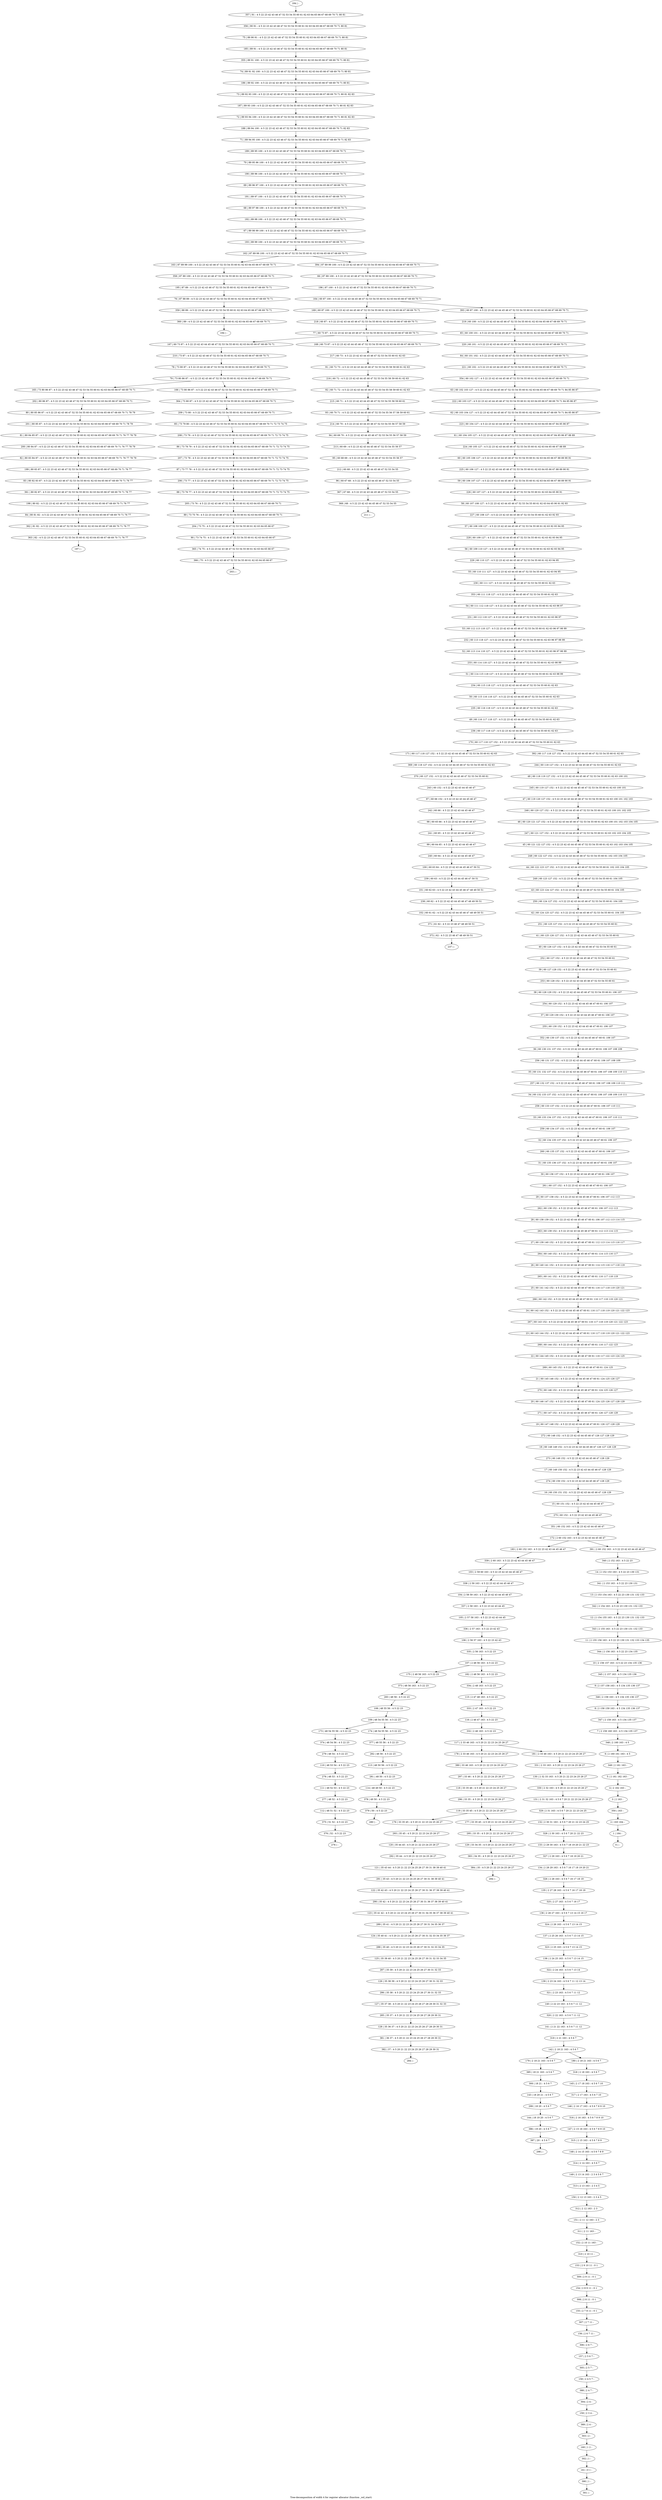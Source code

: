 digraph G {
graph [label="Tree-decomposition of width 4 for register allocator (function _wd_start)"]
0[label="0 | : "];
1[label="1 | 164 : "];
2[label="2 | 163 164 : "];
3[label="3 | 2 163 : "];
4[label="4 | 2 162 163 : "];
5[label="5 | 2 161 162 163 : "];
6[label="6 | 2 160 161 163 : 4 5 "];
7[label="7 | 2 159 160 163 : 4 5 134 135 137 "];
8[label="8 | 2 158 159 163 : 4 5 134 135 136 137 "];
9[label="9 | 2 157 158 163 : 4 5 134 135 136 137 "];
10[label="10 | 2 156 157 163 : 4 5 22 23 134 135 136 "];
11[label="11 | 2 155 156 163 : 4 5 22 23 130 131 132 133 134 135 "];
12[label="12 | 2 154 155 163 : 4 5 22 23 130 131 132 133 "];
13[label="13 | 2 153 154 163 : 4 5 22 23 130 131 132 133 "];
14[label="14 | 2 152 153 163 : 4 5 22 23 130 131 "];
15[label="15 | 60 151 152 : 4 5 22 23 42 43 44 45 46 47 "];
16[label="16 | 60 150 151 152 : 4 5 22 23 42 43 44 45 46 47 128 129 "];
17[label="17 | 60 149 150 152 : 4 5 22 23 42 43 44 45 46 47 128 129 "];
18[label="18 | 60 148 149 152 : 4 5 22 23 42 43 44 45 46 47 126 127 128 129 "];
19[label="19 | 60 147 148 152 : 4 5 22 23 42 43 44 45 46 47 60 61 126 127 128 129 "];
20[label="20 | 60 146 147 152 : 4 5 22 23 42 43 44 45 46 47 60 61 124 125 126 127 128 129 "];
21[label="21 | 60 145 146 152 : 4 5 22 23 42 43 44 45 46 47 60 61 124 125 126 127 "];
22[label="22 | 60 144 145 152 : 4 5 22 23 42 43 44 45 46 47 60 61 116 117 122 123 124 125 "];
23[label="23 | 60 143 144 152 : 4 5 22 23 42 43 44 45 46 47 60 61 116 117 118 119 120 121 122 123 "];
24[label="24 | 60 142 143 152 : 4 5 22 23 42 43 44 45 46 47 60 61 116 117 118 119 120 121 122 123 "];
25[label="25 | 60 141 142 152 : 4 5 22 23 42 43 44 45 46 47 60 61 116 117 118 119 120 121 "];
26[label="26 | 60 140 141 152 : 4 5 22 23 42 43 44 45 46 47 60 61 114 115 116 117 118 119 "];
27[label="27 | 60 139 140 152 : 4 5 22 23 42 43 44 45 46 47 60 61 112 113 114 115 116 117 "];
28[label="28 | 60 138 139 152 : 4 5 22 23 42 43 44 45 46 47 60 61 106 107 112 113 114 115 "];
29[label="29 | 60 137 138 152 : 4 5 22 23 42 43 44 45 46 47 60 61 106 107 112 113 "];
30[label="30 | 60 136 137 152 : 4 5 22 23 42 43 44 45 46 47 60 61 106 107 "];
31[label="31 | 60 135 136 137 152 : 4 5 22 23 42 43 44 45 46 47 60 61 106 107 "];
32[label="32 | 60 134 135 137 152 : 4 5 22 23 42 43 44 45 46 47 60 61 106 107 "];
33[label="33 | 60 133 134 137 152 : 4 5 22 23 42 43 44 45 46 47 60 61 106 107 110 111 "];
34[label="34 | 60 132 133 137 152 : 4 5 22 23 42 43 44 45 46 47 60 61 106 107 108 109 110 111 "];
35[label="35 | 60 131 132 137 152 : 4 5 22 23 42 43 44 45 46 47 60 61 106 107 108 109 110 111 "];
36[label="36 | 60 130 131 137 152 : 4 5 22 23 42 43 44 45 46 47 60 61 106 107 108 109 "];
37[label="37 | 60 129 130 152 : 4 5 22 23 42 43 44 45 46 47 60 61 106 107 "];
38[label="38 | 60 128 129 152 : 4 5 22 23 42 43 44 45 46 47 52 53 54 55 60 61 106 107 "];
39[label="39 | 60 127 128 152 : 4 5 22 23 42 43 44 45 46 47 52 53 54 55 60 61 "];
40[label="40 | 60 126 127 152 : 4 5 22 23 42 43 44 45 46 47 52 53 54 55 60 61 "];
41[label="41 | 60 125 126 127 152 : 4 5 22 23 42 43 44 45 46 47 52 53 54 55 60 61 "];
42[label="42 | 60 124 125 127 152 : 4 5 22 23 42 43 44 45 46 47 52 53 54 55 60 61 104 105 "];
43[label="43 | 60 123 124 127 152 : 4 5 22 23 42 43 44 45 46 47 52 53 54 55 60 61 104 105 "];
44[label="44 | 60 122 123 127 152 : 4 5 22 23 42 43 44 45 46 47 52 53 54 55 60 61 102 103 104 105 "];
45[label="45 | 60 121 122 127 152 : 4 5 22 23 42 43 44 45 46 47 52 53 54 55 60 61 62 63 102 103 104 105 "];
46[label="46 | 60 120 121 127 152 : 4 5 22 23 42 43 44 45 46 47 52 53 54 55 60 61 62 63 100 101 102 103 104 105 "];
47[label="47 | 60 119 120 127 152 : 4 5 22 23 42 43 44 45 46 47 52 53 54 55 60 61 62 63 100 101 102 103 "];
48[label="48 | 60 118 119 127 152 : 4 5 22 23 42 43 44 45 46 47 52 53 54 55 60 61 62 63 100 101 "];
49[label="49 | 60 116 117 118 127 : 4 5 22 23 42 43 44 45 46 47 52 53 54 55 60 61 62 63 "];
50[label="50 | 60 115 116 118 127 : 4 5 22 23 42 43 44 45 46 47 52 53 54 55 60 61 62 63 "];
51[label="51 | 60 114 115 118 127 : 4 5 22 23 42 43 44 45 46 47 52 53 54 55 60 61 62 63 98 99 "];
52[label="52 | 60 113 114 118 127 : 4 5 22 23 42 43 44 45 46 47 52 53 54 55 60 61 62 63 96 97 98 99 "];
53[label="53 | 60 112 113 118 127 : 4 5 22 23 42 43 44 45 46 47 52 53 54 55 60 61 62 63 96 97 98 99 "];
54[label="54 | 60 111 112 118 127 : 4 5 22 23 42 43 44 45 46 47 52 53 54 55 60 61 62 63 96 97 "];
55[label="55 | 60 110 111 127 : 4 5 22 23 42 43 44 45 46 47 52 53 54 55 60 61 62 63 94 95 "];
56[label="56 | 60 109 110 127 : 4 5 22 23 42 43 44 45 46 47 52 53 54 55 60 61 62 63 92 93 94 95 "];
57[label="57 | 60 108 109 127 : 4 5 22 23 42 43 44 45 46 47 52 53 54 55 60 61 62 63 92 93 94 95 "];
58[label="58 | 60 107 108 127 : 4 5 22 23 42 43 44 45 46 47 52 53 54 55 60 61 62 63 64 65 90 91 92 93 "];
59[label="59 | 60 106 107 127 : 4 5 22 23 42 43 44 45 46 47 52 53 54 55 60 61 62 63 64 65 66 67 88 89 90 91 "];
60[label="60 | 60 105 106 127 : 4 5 22 23 42 43 44 45 46 47 52 53 54 55 60 61 62 63 64 65 66 67 88 89 90 91 "];
61[label="61 | 60 104 105 127 : 4 5 22 23 42 43 44 45 46 47 52 53 54 55 60 61 62 63 64 65 66 67 84 85 86 87 88 89 "];
62[label="62 | 60 103 104 127 : 4 5 22 23 42 43 44 45 46 47 52 53 54 55 60 61 62 63 64 65 66 67 68 69 70 71 84 85 86 87 "];
63[label="63 | 60 102 103 127 : 4 5 22 23 42 43 44 45 46 47 52 53 54 55 60 61 62 63 64 65 66 67 68 69 70 71 84 85 86 87 "];
64[label="64 | 60 101 102 : 4 5 22 23 42 43 44 45 46 47 52 53 54 55 60 61 62 63 64 65 66 67 68 69 70 71 "];
65[label="65 | 60 100 101 : 4 5 22 23 42 43 44 45 46 47 52 53 54 55 60 61 62 63 64 65 66 67 68 69 70 71 "];
66[label="66 | 87 89 100 : 4 5 22 23 42 43 46 47 52 53 54 55 60 61 62 63 64 65 66 67 68 69 70 71 "];
67[label="67 | 89 98 99 100 : 4 5 22 23 42 43 46 47 52 53 54 55 60 61 62 63 64 65 66 67 68 69 70 71 "];
68[label="68 | 89 97 98 100 : 4 5 22 23 42 43 46 47 52 53 54 55 60 61 62 63 64 65 66 67 68 69 70 71 "];
69[label="69 | 89 96 97 100 : 4 5 22 23 42 43 46 47 52 53 54 55 60 61 62 63 64 65 66 67 68 69 70 71 "];
70[label="70 | 89 95 96 100 : 4 5 22 23 42 43 46 47 52 53 54 55 60 61 62 63 64 65 66 67 68 69 70 71 "];
71[label="71 | 89 94 95 100 : 4 5 22 23 42 43 46 47 52 53 54 55 60 61 62 63 64 65 66 67 68 69 70 71 82 83 "];
72[label="72 | 89 93 94 100 : 4 5 22 23 42 43 46 47 52 53 54 55 60 61 62 63 64 65 66 67 68 69 70 71 80 81 82 83 "];
73[label="73 | 89 92 93 100 : 4 5 22 23 42 43 46 47 52 53 54 55 60 61 62 63 64 65 66 67 68 69 70 71 80 81 82 83 "];
74[label="74 | 89 91 92 100 : 4 5 22 23 42 43 46 47 52 53 54 55 60 61 62 63 64 65 66 67 68 69 70 71 80 81 "];
75[label="75 | 89 90 91 : 4 5 22 23 42 43 46 47 52 53 54 55 60 61 62 63 64 65 66 67 68 69 70 71 80 81 "];
76[label="76 | 87 88 89 : 4 5 22 23 42 43 46 47 52 53 54 55 60 61 62 63 64 65 66 67 68 69 70 71 "];
77[label="77 | 60 73 87 : 4 5 22 23 42 43 44 45 46 47 52 53 54 55 60 61 62 63 64 65 66 67 68 69 70 71 "];
78[label="78 | 73 80 87 : 4 5 22 23 42 43 46 47 52 53 54 55 60 61 62 63 64 65 66 67 68 69 70 71 "];
79[label="79 | 73 80 86 87 : 4 5 22 23 42 43 46 47 52 53 54 55 60 61 62 63 64 65 66 67 68 69 70 71 "];
80[label="80 | 80 85 86 87 : 4 5 22 23 42 43 46 47 52 53 54 55 60 61 62 63 64 65 66 67 68 69 70 71 78 79 "];
81[label="81 | 80 84 85 87 : 4 5 22 23 42 43 46 47 52 53 54 55 60 61 62 63 64 65 66 67 68 69 70 71 76 77 78 79 "];
82[label="82 | 80 83 84 87 : 4 5 22 23 42 43 46 47 52 53 54 55 60 61 62 63 64 65 66 67 68 69 70 71 76 77 78 79 "];
83[label="83 | 80 82 83 87 : 4 5 22 23 42 43 46 47 52 53 54 55 60 61 62 63 64 65 66 67 68 69 70 71 76 77 "];
84[label="84 | 80 81 82 : 4 5 22 23 42 43 46 47 52 53 54 55 60 61 62 63 64 65 66 67 68 69 70 71 76 77 "];
85[label="85 | 73 79 80 : 4 5 22 23 42 43 46 47 52 53 54 55 60 61 62 63 64 65 66 67 68 69 70 71 72 73 74 75 "];
86[label="86 | 73 78 79 : 4 5 22 23 42 43 46 47 52 53 54 55 60 61 62 63 64 65 66 67 68 69 70 71 72 73 74 75 "];
87[label="87 | 73 77 78 : 4 5 22 23 42 43 46 47 52 53 54 55 60 61 62 63 64 65 66 67 68 69 70 71 72 73 74 75 "];
88[label="88 | 73 76 77 : 4 5 22 23 42 43 46 47 52 53 54 55 60 61 62 63 64 65 66 67 68 69 70 71 72 73 74 75 "];
89[label="89 | 73 75 76 : 4 5 22 23 42 43 46 47 52 53 54 55 60 61 62 63 64 65 66 67 68 69 70 71 "];
90[label="90 | 73 74 75 : 4 5 22 23 42 43 46 47 52 53 54 55 60 61 62 63 64 65 66 67 "];
91[label="91 | 60 72 73 : 4 5 22 23 42 43 44 45 46 47 52 53 54 55 58 59 60 61 62 63 "];
92[label="92 | 60 71 72 : 4 5 22 23 42 43 44 45 46 47 52 53 54 55 58 59 60 61 62 63 "];
93[label="93 | 60 70 71 : 4 5 22 23 42 43 44 45 46 47 52 53 54 55 56 57 58 59 60 61 "];
94[label="94 | 60 69 70 : 4 5 22 23 42 43 44 45 46 47 52 53 54 55 56 57 58 59 "];
95[label="95 | 60 68 69 : 4 5 22 23 42 43 44 45 46 47 52 53 54 55 56 57 "];
96[label="96 | 60 67 68 : 4 5 22 23 42 43 44 45 46 47 52 53 54 55 "];
97[label="97 | 60 66 152 : 4 5 22 23 42 43 44 45 46 47 "];
98[label="98 | 60 65 66 : 4 5 22 23 42 43 44 45 46 47 "];
99[label="99 | 60 64 65 : 4 5 22 23 42 43 44 45 46 47 "];
100[label="100 | 60 63 64 : 4 5 22 23 42 43 44 45 46 47 50 51 "];
101[label="101 | 60 62 63 : 4 5 22 23 42 43 44 45 46 47 48 49 50 51 "];
102[label="102 | 60 61 62 : 4 5 22 23 42 43 44 45 46 47 48 49 50 51 "];
103[label="103 | 2 59 60 163 : 4 5 22 23 42 43 44 45 46 47 "];
104[label="104 | 2 58 59 163 : 4 5 22 23 42 43 44 45 46 47 "];
105[label="105 | 2 57 58 163 : 4 5 22 23 42 43 44 45 "];
106[label="106 | 2 56 57 163 : 4 5 22 23 42 43 "];
107[label="107 | 2 48 56 163 : 4 5 22 23 "];
108[label="108 | 48 55 56 : 4 5 22 23 "];
109[label="109 | 48 54 55 56 : 4 5 22 23 "];
110[label="110 | 48 53 54 : 4 5 22 23 "];
111[label="111 | 48 52 53 : 4 5 22 23 "];
112[label="112 | 48 51 52 : 4 5 22 23 "];
113[label="113 | 48 50 56 : 4 5 22 23 "];
114[label="114 | 48 49 50 : 4 5 22 23 "];
115[label="115 | 2 47 48 163 : 4 5 22 23 "];
116[label="116 | 2 46 47 163 : 4 5 22 23 "];
117[label="117 | 2 33 46 163 : 4 5 20 21 22 23 24 25 26 27 "];
118[label="118 | 33 35 46 : 4 5 20 21 22 23 24 25 26 27 "];
119[label="119 | 33 35 45 : 4 5 20 21 22 23 24 25 26 27 "];
120[label="120 | 35 44 45 : 4 5 20 21 22 23 24 25 26 27 "];
121[label="121 | 35 43 44 : 4 5 20 21 22 23 24 25 26 27 30 31 38 39 40 41 "];
122[label="122 | 35 42 43 : 4 5 20 21 22 23 24 25 26 27 30 31 36 37 38 39 40 41 "];
123[label="123 | 35 41 42 : 4 5 20 21 22 23 24 25 26 27 30 31 34 35 36 37 38 39 40 41 "];
124[label="124 | 35 40 41 : 4 5 20 21 22 23 24 25 26 27 30 31 32 33 34 35 36 37 "];
125[label="125 | 35 39 40 : 4 5 20 21 22 23 24 25 26 27 30 31 32 33 34 35 "];
126[label="126 | 35 38 39 : 4 5 20 21 22 23 24 25 26 27 30 31 32 33 "];
127[label="127 | 35 37 38 : 4 5 20 21 22 23 24 25 26 27 28 29 30 31 32 33 "];
128[label="128 | 35 36 37 : 4 5 20 21 22 23 24 25 26 27 28 29 30 31 "];
129[label="129 | 33 34 35 : 4 5 20 21 22 23 24 25 26 27 "];
130[label="130 | 2 32 33 163 : 4 5 20 21 22 23 24 25 26 27 "];
131[label="131 | 2 31 32 163 : 4 5 6 7 20 21 22 23 24 25 26 27 "];
132[label="132 | 2 30 31 163 : 4 5 6 7 20 21 22 23 24 25 "];
133[label="133 | 2 29 30 163 : 4 5 6 7 18 19 20 21 22 23 "];
134[label="134 | 2 28 29 163 : 4 5 6 7 16 17 18 19 20 21 "];
135[label="135 | 2 27 28 163 : 4 5 6 7 16 17 18 19 "];
136[label="136 | 2 26 27 163 : 4 5 6 7 13 14 15 16 17 "];
137[label="137 | 2 25 26 163 : 4 5 6 7 13 14 15 "];
138[label="138 | 2 24 25 163 : 4 5 6 7 13 14 15 "];
139[label="139 | 2 23 24 163 : 4 5 6 7 11 12 13 14 "];
140[label="140 | 2 22 23 163 : 4 5 6 7 11 12 "];
141[label="141 | 2 21 22 163 : 4 5 6 7 11 12 "];
142[label="142 | 2 18 21 163 : 4 5 6 7 "];
143[label="143 | 18 20 21 : 4 5 6 7 "];
144[label="144 | 18 19 20 : 4 5 6 7 "];
145[label="145 | 2 17 18 163 : 4 5 6 7 10 "];
146[label="146 | 2 16 17 163 : 4 5 6 7 8 9 10 "];
147[label="147 | 2 15 16 163 : 4 5 6 7 8 9 10 "];
148[label="148 | 2 14 15 163 : 4 5 6 7 8 9 "];
149[label="149 | 2 13 14 163 : 2 3 4 5 6 7 "];
150[label="150 | 2 12 13 163 : 2 3 4 5 "];
151[label="151 | 2 11 12 163 : 2 3 "];
152[label="152 | 2 10 11 163 : "];
153[label="153 | 2 9 10 11 : 0 1 "];
154[label="154 | 2 8 9 11 : 0 1 "];
155[label="155 | 2 7 8 11 : 0 1 "];
156[label="156 | 2 6 7 11 : "];
157[label="157 | 2 5 6 7 : "];
158[label="158 | 2 4 5 7 : "];
159[label="159 | 2 3 4 : "];
160[label="160 | 1 2 : "];
161[label="161 | 0 1 : "];
162[label="162 | 87 89 99 100 : 4 5 22 23 42 43 46 47 52 53 54 55 60 61 62 63 64 65 66 67 68 69 70 71 "];
163[label="163 | 87 89 99 100 : 4 5 22 23 42 43 46 47 52 53 54 55 60 61 62 63 64 65 66 67 68 69 70 71 "];
164[label="164 | 60 87 100 : 4 5 22 23 42 43 44 45 46 47 52 53 54 55 60 61 62 63 64 65 66 67 68 69 70 71 "];
165[label="165 | 73 80 86 87 : 4 5 22 23 42 43 46 47 52 53 54 55 60 61 62 63 64 65 66 67 68 69 70 71 "];
166[label="166 | 73 80 86 87 : 4 5 22 23 42 43 46 47 52 53 54 55 60 61 62 63 64 65 66 67 68 69 70 71 "];
167[label="167 | 60 73 87 : 4 5 22 23 42 43 44 45 46 47 52 53 54 55 60 61 62 63 64 65 66 67 68 69 70 71 "];
168[label="168 | 60 73 87 : 4 5 22 23 42 43 44 45 46 47 52 53 54 55 60 61 62 63 64 65 66 67 68 69 70 71 "];
169[label="169 | 60 87 100 : 4 5 22 23 42 43 44 45 46 47 52 53 54 55 60 61 62 63 64 65 66 67 68 69 70 71 "];
170[label="170 | 60 117 118 127 152 : 4 5 22 23 42 43 44 45 46 47 52 53 54 55 60 61 62 63 "];
171[label="171 | 60 117 118 127 152 : 4 5 22 23 42 43 44 45 46 47 52 53 54 55 60 61 62 63 "];
172[label="172 | 2 60 152 163 : 4 5 22 23 42 43 44 45 46 47 "];
173[label="173 | 48 54 55 56 : 4 5 22 23 "];
174[label="174 | 48 54 55 56 : 4 5 22 23 "];
175[label="175 | 2 48 56 163 : 4 5 22 23 "];
176[label="176 | 33 35 45 : 4 5 20 21 22 23 24 25 26 27 "];
177[label="177 | 33 35 45 : 4 5 20 21 22 23 24 25 26 27 "];
178[label="178 | 2 33 46 163 : 4 5 20 21 22 23 24 25 26 27 "];
179[label="179 | 2 18 21 163 : 4 5 6 7 "];
180[label="180 | 2 18 21 163 : 4 5 6 7 "];
181[label="181 | 2 33 46 163 : 4 5 20 21 22 23 24 25 26 27 "];
182[label="182 | 2 48 56 163 : 4 5 22 23 "];
183[label="183 | 2 60 152 163 : 4 5 22 23 42 43 44 45 46 47 "];
184[label="184 | : "];
185[label="185 | 89 91 : 4 5 22 23 42 43 46 47 52 53 54 55 60 61 62 63 64 65 66 67 68 69 70 71 80 81 "];
186[label="186 | 89 92 100 : 4 5 22 23 42 43 46 47 52 53 54 55 60 61 62 63 64 65 66 67 68 69 70 71 80 81 "];
187[label="187 | 89 93 100 : 4 5 22 23 42 43 46 47 52 53 54 55 60 61 62 63 64 65 66 67 68 69 70 71 80 81 82 83 "];
188[label="188 | 89 94 100 : 4 5 22 23 42 43 46 47 52 53 54 55 60 61 62 63 64 65 66 67 68 69 70 71 82 83 "];
189[label="189 | 89 95 100 : 4 5 22 23 42 43 46 47 52 53 54 55 60 61 62 63 64 65 66 67 68 69 70 71 "];
190[label="190 | 89 96 100 : 4 5 22 23 42 43 46 47 52 53 54 55 60 61 62 63 64 65 66 67 68 69 70 71 "];
191[label="191 | 89 97 100 : 4 5 22 23 42 43 46 47 52 53 54 55 60 61 62 63 64 65 66 67 68 69 70 71 "];
192[label="192 | 89 98 100 : 4 5 22 23 42 43 46 47 52 53 54 55 60 61 62 63 64 65 66 67 68 69 70 71 "];
193[label="193 | 89 99 100 : 4 5 22 23 42 43 46 47 52 53 54 55 60 61 62 63 64 65 66 67 68 69 70 71 "];
194[label="194 | : "];
195[label="195 | 87 89 : 4 5 22 23 42 43 46 47 52 53 54 55 60 61 62 63 64 65 66 67 68 69 70 71 "];
196[label="196 | 87 100 : 4 5 22 23 42 43 46 47 52 53 54 55 60 61 62 63 64 65 66 67 68 69 70 71 "];
197[label="197 | : "];
198[label="198 | 80 82 : 4 5 22 23 42 43 46 47 52 53 54 55 60 61 62 63 64 65 66 67 68 69 70 71 76 77 "];
199[label="199 | 80 83 87 : 4 5 22 23 42 43 46 47 52 53 54 55 60 61 62 63 64 65 66 67 68 69 70 71 76 77 "];
200[label="200 | 80 84 87 : 4 5 22 23 42 43 46 47 52 53 54 55 60 61 62 63 64 65 66 67 68 69 70 71 76 77 78 79 "];
201[label="201 | 80 85 87 : 4 5 22 23 42 43 46 47 52 53 54 55 60 61 62 63 64 65 66 67 68 69 70 71 78 79 "];
202[label="202 | 80 86 87 : 4 5 22 23 42 43 46 47 52 53 54 55 60 61 62 63 64 65 66 67 68 69 70 71 "];
203[label="203 | : "];
204[label="204 | 73 75 : 4 5 22 23 42 43 46 47 52 53 54 55 60 61 62 63 64 65 66 67 "];
205[label="205 | 73 76 : 4 5 22 23 42 43 46 47 52 53 54 55 60 61 62 63 64 65 66 67 68 69 70 71 "];
206[label="206 | 73 77 : 4 5 22 23 42 43 46 47 52 53 54 55 60 61 62 63 64 65 66 67 68 69 70 71 72 73 74 75 "];
207[label="207 | 73 78 : 4 5 22 23 42 43 46 47 52 53 54 55 60 61 62 63 64 65 66 67 68 69 70 71 72 73 74 75 "];
208[label="208 | 73 79 : 4 5 22 23 42 43 46 47 52 53 54 55 60 61 62 63 64 65 66 67 68 69 70 71 72 73 74 75 "];
209[label="209 | 73 80 : 4 5 22 23 42 43 46 47 52 53 54 55 60 61 62 63 64 65 66 67 68 69 70 71 "];
210[label="210 | 73 87 : 4 5 22 23 42 43 46 47 52 53 54 55 60 61 62 63 64 65 66 67 68 69 70 71 "];
211[label="211 | : "];
212[label="212 | 60 68 : 4 5 22 23 42 43 44 45 46 47 52 53 54 55 "];
213[label="213 | 60 69 : 4 5 22 23 42 43 44 45 46 47 52 53 54 55 56 57 "];
214[label="214 | 60 70 : 4 5 22 23 42 43 44 45 46 47 52 53 54 55 56 57 58 59 "];
215[label="215 | 60 71 : 4 5 22 23 42 43 44 45 46 47 52 53 54 55 58 59 60 61 "];
216[label="216 | 60 72 : 4 5 22 23 42 43 44 45 46 47 52 53 54 55 58 59 60 61 62 63 "];
217[label="217 | 60 73 : 4 5 22 23 42 43 44 45 46 47 52 53 54 55 60 61 62 63 "];
218[label="218 | 60 87 : 4 5 22 23 42 43 44 45 46 47 52 53 54 55 60 61 62 63 64 65 66 67 68 69 70 71 "];
219[label="219 | 60 100 : 4 5 22 23 42 43 44 45 46 47 52 53 54 55 60 61 62 63 64 65 66 67 68 69 70 71 "];
220[label="220 | 60 101 : 4 5 22 23 42 43 44 45 46 47 52 53 54 55 60 61 62 63 64 65 66 67 68 69 70 71 "];
221[label="221 | 60 102 : 4 5 22 23 42 43 44 45 46 47 52 53 54 55 60 61 62 63 64 65 66 67 68 69 70 71 "];
222[label="222 | 60 103 127 : 4 5 22 23 42 43 44 45 46 47 52 53 54 55 60 61 62 63 64 65 66 67 68 69 70 71 84 85 86 87 "];
223[label="223 | 60 104 127 : 4 5 22 23 42 43 44 45 46 47 52 53 54 55 60 61 62 63 64 65 66 67 84 85 86 87 "];
224[label="224 | 60 105 127 : 4 5 22 23 42 43 44 45 46 47 52 53 54 55 60 61 62 63 64 65 66 67 88 89 "];
225[label="225 | 60 106 127 : 4 5 22 23 42 43 44 45 46 47 52 53 54 55 60 61 62 63 64 65 66 67 88 89 90 91 "];
226[label="226 | 60 107 127 : 4 5 22 23 42 43 44 45 46 47 52 53 54 55 60 61 62 63 64 65 90 91 "];
227[label="227 | 60 108 127 : 4 5 22 23 42 43 44 45 46 47 52 53 54 55 60 61 62 63 92 93 "];
228[label="228 | 60 109 127 : 4 5 22 23 42 43 44 45 46 47 52 53 54 55 60 61 62 63 92 93 94 95 "];
229[label="229 | 60 110 127 : 4 5 22 23 42 43 44 45 46 47 52 53 54 55 60 61 62 63 94 95 "];
230[label="230 | 60 111 127 : 4 5 22 23 42 43 44 45 46 47 52 53 54 55 60 61 62 63 "];
231[label="231 | 60 112 118 127 : 4 5 22 23 42 43 44 45 46 47 52 53 54 55 60 61 62 63 96 97 "];
232[label="232 | 60 113 118 127 : 4 5 22 23 42 43 44 45 46 47 52 53 54 55 60 61 62 63 96 97 98 99 "];
233[label="233 | 60 114 118 127 : 4 5 22 23 42 43 44 45 46 47 52 53 54 55 60 61 62 63 98 99 "];
234[label="234 | 60 115 118 127 : 4 5 22 23 42 43 44 45 46 47 52 53 54 55 60 61 62 63 "];
235[label="235 | 60 116 118 127 : 4 5 22 23 42 43 44 45 46 47 52 53 54 55 60 61 62 63 "];
236[label="236 | 60 117 118 127 : 4 5 22 23 42 43 44 45 46 47 52 53 54 55 60 61 62 63 "];
237[label="237 | : "];
238[label="238 | 60 62 : 4 5 22 23 42 43 44 45 46 47 48 49 50 51 "];
239[label="239 | 60 63 : 4 5 22 23 42 43 44 45 46 47 50 51 "];
240[label="240 | 60 64 : 4 5 22 23 42 43 44 45 46 47 "];
241[label="241 | 60 65 : 4 5 22 23 42 43 44 45 46 47 "];
242[label="242 | 60 66 : 4 5 22 23 42 43 44 45 46 47 "];
243[label="243 | 60 152 : 4 5 22 23 42 43 44 45 46 47 "];
244[label="244 | 60 118 127 152 : 4 5 22 23 42 43 44 45 46 47 52 53 54 55 60 61 62 63 "];
245[label="245 | 60 119 127 152 : 4 5 22 23 42 43 44 45 46 47 52 53 54 55 60 61 62 63 100 101 "];
246[label="246 | 60 120 127 152 : 4 5 22 23 42 43 44 45 46 47 52 53 54 55 60 61 62 63 100 101 102 103 "];
247[label="247 | 60 121 127 152 : 4 5 22 23 42 43 44 45 46 47 52 53 54 55 60 61 62 63 102 103 104 105 "];
248[label="248 | 60 122 127 152 : 4 5 22 23 42 43 44 45 46 47 52 53 54 55 60 61 102 103 104 105 "];
249[label="249 | 60 123 127 152 : 4 5 22 23 42 43 44 45 46 47 52 53 54 55 60 61 104 105 "];
250[label="250 | 60 124 127 152 : 4 5 22 23 42 43 44 45 46 47 52 53 54 55 60 61 104 105 "];
251[label="251 | 60 125 127 152 : 4 5 22 23 42 43 44 45 46 47 52 53 54 55 60 61 "];
252[label="252 | 60 127 152 : 4 5 22 23 42 43 44 45 46 47 52 53 54 55 60 61 "];
253[label="253 | 60 128 152 : 4 5 22 23 42 43 44 45 46 47 52 53 54 55 60 61 "];
254[label="254 | 60 129 152 : 4 5 22 23 42 43 44 45 46 47 60 61 106 107 "];
255[label="255 | 60 130 152 : 4 5 22 23 42 43 44 45 46 47 60 61 106 107 "];
256[label="256 | 60 131 137 152 : 4 5 22 23 42 43 44 45 46 47 60 61 106 107 108 109 "];
257[label="257 | 60 132 137 152 : 4 5 22 23 42 43 44 45 46 47 60 61 106 107 108 109 110 111 "];
258[label="258 | 60 133 137 152 : 4 5 22 23 42 43 44 45 46 47 60 61 106 107 110 111 "];
259[label="259 | 60 134 137 152 : 4 5 22 23 42 43 44 45 46 47 60 61 106 107 "];
260[label="260 | 60 135 137 152 : 4 5 22 23 42 43 44 45 46 47 60 61 106 107 "];
261[label="261 | 60 137 152 : 4 5 22 23 42 43 44 45 46 47 60 61 106 107 "];
262[label="262 | 60 138 152 : 4 5 22 23 42 43 44 45 46 47 60 61 106 107 112 113 "];
263[label="263 | 60 139 152 : 4 5 22 23 42 43 44 45 46 47 60 61 112 113 114 115 "];
264[label="264 | 60 140 152 : 4 5 22 23 42 43 44 45 46 47 60 61 114 115 116 117 "];
265[label="265 | 60 141 152 : 4 5 22 23 42 43 44 45 46 47 60 61 116 117 118 119 "];
266[label="266 | 60 142 152 : 4 5 22 23 42 43 44 45 46 47 60 61 116 117 118 119 120 121 "];
267[label="267 | 60 143 152 : 4 5 22 23 42 43 44 45 46 47 60 61 116 117 118 119 120 121 122 123 "];
268[label="268 | 60 144 152 : 4 5 22 23 42 43 44 45 46 47 60 61 116 117 122 123 "];
269[label="269 | 60 145 152 : 4 5 22 23 42 43 44 45 46 47 60 61 124 125 "];
270[label="270 | 60 146 152 : 4 5 22 23 42 43 44 45 46 47 60 61 124 125 126 127 "];
271[label="271 | 60 147 152 : 4 5 22 23 42 43 44 45 46 47 60 61 126 127 128 129 "];
272[label="272 | 60 148 152 : 4 5 22 23 42 43 44 45 46 47 126 127 128 129 "];
273[label="273 | 60 149 152 : 4 5 22 23 42 43 44 45 46 47 128 129 "];
274[label="274 | 60 150 152 : 4 5 22 23 42 43 44 45 46 47 128 129 "];
275[label="275 | 60 152 : 4 5 22 23 42 43 44 45 46 47 "];
276[label="276 | : "];
277[label="277 | 48 52 : 4 5 22 23 "];
278[label="278 | 48 53 : 4 5 22 23 "];
279[label="279 | 48 54 : 4 5 22 23 "];
280[label="280 | : "];
281[label="281 | 48 50 : 4 5 22 23 "];
282[label="282 | 48 56 : 4 5 22 23 "];
283[label="283 | 48 56 : 4 5 22 23 "];
284[label="284 | : "];
285[label="285 | 35 37 : 4 5 20 21 22 23 24 25 26 27 28 29 30 31 "];
286[label="286 | 35 38 : 4 5 20 21 22 23 24 25 26 27 30 31 32 33 "];
287[label="287 | 35 39 : 4 5 20 21 22 23 24 25 26 27 30 31 32 33 "];
288[label="288 | 35 40 : 4 5 20 21 22 23 24 25 26 27 30 31 32 33 34 35 "];
289[label="289 | 35 41 : 4 5 20 21 22 23 24 25 26 27 30 31 34 35 36 37 "];
290[label="290 | 35 42 : 4 5 20 21 22 23 24 25 26 27 30 31 36 37 38 39 40 41 "];
291[label="291 | 35 43 : 4 5 20 21 22 23 24 25 26 27 30 31 38 39 40 41 "];
292[label="292 | 35 44 : 4 5 20 21 22 23 24 25 26 27 "];
293[label="293 | 35 45 : 4 5 20 21 22 23 24 25 26 27 "];
294[label="294 | : "];
295[label="295 | 33 35 : 4 5 20 21 22 23 24 25 26 27 "];
296[label="296 | 33 35 : 4 5 20 21 22 23 24 25 26 27 "];
297[label="297 | 33 46 : 4 5 20 21 22 23 24 25 26 27 "];
298[label="298 | : "];
299[label="299 | 18 20 : 4 5 6 7 "];
300[label="300 | 18 21 : 4 5 6 7 "];
301[label="301 | : "];
302[label="302 | 1 : "];
303[label="303 | 2 : "];
304[label="304 | 2 4 : "];
305[label="305 | 2 5 7 : "];
306[label="306 | 2 6 7 : "];
307[label="307 | 2 7 11 : "];
308[label="308 | 2 8 11 : 0 1 "];
309[label="309 | 2 9 11 : 0 1 "];
310[label="310 | 2 10 11 : "];
311[label="311 | 2 11 163 : "];
312[label="312 | 2 12 163 : 2 3 "];
313[label="313 | 2 13 163 : 2 3 4 5 "];
314[label="314 | 2 14 163 : 4 5 6 7 "];
315[label="315 | 2 15 163 : 4 5 6 7 8 9 "];
316[label="316 | 2 16 163 : 4 5 6 7 8 9 10 "];
317[label="317 | 2 17 163 : 4 5 6 7 10 "];
318[label="318 | 2 18 163 : 4 5 6 7 "];
319[label="319 | 2 21 163 : 4 5 6 7 "];
320[label="320 | 2 22 163 : 4 5 6 7 11 12 "];
321[label="321 | 2 23 163 : 4 5 6 7 11 12 "];
322[label="322 | 2 24 163 : 4 5 6 7 13 14 "];
323[label="323 | 2 25 163 : 4 5 6 7 13 14 15 "];
324[label="324 | 2 26 163 : 4 5 6 7 13 14 15 "];
325[label="325 | 2 27 163 : 4 5 6 7 16 17 "];
326[label="326 | 2 28 163 : 4 5 6 7 16 17 18 19 "];
327[label="327 | 2 29 163 : 4 5 6 7 18 19 20 21 "];
328[label="328 | 2 30 163 : 4 5 6 7 20 21 22 23 "];
329[label="329 | 2 31 163 : 4 5 6 7 20 21 22 23 24 25 "];
330[label="330 | 2 32 163 : 4 5 20 21 22 23 24 25 26 27 "];
331[label="331 | 2 33 163 : 4 5 20 21 22 23 24 25 26 27 "];
332[label="332 | 2 46 163 : 4 5 22 23 "];
333[label="333 | 2 47 163 : 4 5 22 23 "];
334[label="334 | 2 48 163 : 4 5 22 23 "];
335[label="335 | 2 56 163 : 4 5 22 23 "];
336[label="336 | 2 57 163 : 4 5 22 23 42 43 "];
337[label="337 | 2 58 163 : 4 5 22 23 42 43 44 45 "];
338[label="338 | 2 59 163 : 4 5 22 23 42 43 44 45 46 47 "];
339[label="339 | 2 60 163 : 4 5 22 23 42 43 44 45 46 47 "];
340[label="340 | 2 152 163 : 4 5 22 23 "];
341[label="341 | 2 153 163 : 4 5 22 23 130 131 "];
342[label="342 | 2 154 163 : 4 5 22 23 130 131 132 133 "];
343[label="343 | 2 155 163 : 4 5 22 23 130 131 132 133 "];
344[label="344 | 2 156 163 : 4 5 22 23 134 135 "];
345[label="345 | 2 157 163 : 4 5 134 135 136 "];
346[label="346 | 2 158 163 : 4 5 134 135 136 137 "];
347[label="347 | 2 159 163 : 4 5 134 135 137 "];
348[label="348 | 2 160 163 : 4 5 "];
349[label="349 | 2 161 163 : "];
350[label="350 | 163 : "];
351[label="351 | 60 152 163 : 4 5 22 23 42 43 44 45 46 47 "];
352[label="352 | 60 130 137 152 : 4 5 22 23 42 43 44 45 46 47 60 61 106 107 "];
353[label="353 | 60 111 118 127 : 4 5 22 23 42 43 44 45 46 47 52 53 54 55 60 61 62 63 "];
354[label="354 | 60 102 127 : 4 5 22 23 42 43 44 45 46 47 52 53 54 55 60 61 62 63 64 65 66 67 68 69 70 71 "];
355[label="355 | 89 91 100 : 4 5 22 23 42 43 46 47 52 53 54 55 60 61 62 63 64 65 66 67 68 69 70 71 80 81 "];
356[label="356 | 90 91 : 4 5 22 23 42 43 46 47 52 53 54 55 60 61 62 63 64 65 66 67 68 69 70 71 80 81 "];
357[label="357 | 91 : 4 5 22 23 42 43 46 47 52 53 54 55 60 61 62 63 64 65 66 67 68 69 70 71 80 81 "];
358[label="358 | 87 89 100 : 4 5 22 23 42 43 46 47 52 53 54 55 60 61 62 63 64 65 66 67 68 69 70 71 "];
359[label="359 | 88 89 : 4 5 22 23 42 43 46 47 52 53 54 55 60 61 62 63 64 65 66 67 68 69 70 71 "];
360[label="360 | 89 : 4 5 22 23 42 43 46 47 52 53 54 55 60 61 62 63 64 65 66 67 68 69 70 71 "];
361[label="361 | 80 82 87 : 4 5 22 23 42 43 46 47 52 53 54 55 60 61 62 63 64 65 66 67 68 69 70 71 76 77 "];
362[label="362 | 81 82 : 4 5 22 23 42 43 46 47 52 53 54 55 60 61 62 63 64 65 66 67 68 69 70 71 76 77 "];
363[label="363 | 82 : 4 5 22 23 42 43 46 47 52 53 54 55 60 61 62 63 64 65 66 67 68 69 70 71 76 77 "];
364[label="364 | 73 80 87 : 4 5 22 23 42 43 46 47 52 53 54 55 60 61 62 63 64 65 66 67 68 69 70 71 "];
365[label="365 | 74 75 : 4 5 22 23 42 43 46 47 52 53 54 55 60 61 62 63 64 65 66 67 "];
366[label="366 | 75 : 4 5 22 23 42 43 46 47 52 53 54 55 60 61 62 63 64 65 66 67 "];
367[label="367 | 67 68 : 4 5 22 23 42 43 44 45 46 47 52 53 54 55 "];
368[label="368 | 68 : 4 5 22 23 42 43 44 45 46 47 52 53 54 55 "];
369[label="369 | 60 118 127 152 : 4 5 22 23 42 43 44 45 46 47 52 53 54 55 60 61 62 63 "];
370[label="370 | 60 127 152 : 4 5 22 23 42 43 44 45 46 47 52 53 54 55 60 61 "];
371[label="371 | 61 62 : 4 5 22 23 46 47 48 49 50 51 "];
372[label="372 | 62 : 4 5 22 23 46 47 48 49 50 51 "];
373[label="373 | 48 56 163 : 4 5 22 23 "];
374[label="374 | 48 54 56 : 4 5 22 23 "];
375[label="375 | 51 52 : 4 5 22 23 "];
376[label="376 | 52 : 4 5 22 23 "];
377[label="377 | 48 55 56 : 4 5 22 23 "];
378[label="378 | 49 50 : 4 5 22 23 "];
379[label="379 | 50 : 4 5 22 23 "];
380[label="380 | 33 46 163 : 4 5 20 21 22 23 24 25 26 27 "];
381[label="381 | 36 37 : 4 5 20 21 22 23 24 25 26 27 28 29 30 31 "];
382[label="382 | 37 : 4 5 20 21 22 23 24 25 26 27 28 29 30 31 "];
383[label="383 | 34 35 : 4 5 20 21 22 23 24 25 26 27 "];
384[label="384 | 35 : 4 5 20 21 22 23 24 25 26 27 "];
385[label="385 | 18 21 163 : 4 5 6 7 "];
386[label="386 | 19 20 : 4 5 6 7 "];
387[label="387 | 20 : 4 5 6 7 "];
388[label="388 | 2 4 7 : "];
389[label="389 | 2 4 : "];
390[label="390 | 1 : "];
391[label="391 | 2 60 152 163 : 4 5 22 23 42 43 44 45 46 47 "];
392[label="392 | 60 117 118 127 152 : 4 5 22 23 42 43 44 45 46 47 52 53 54 55 60 61 62 63 "];
393[label="393 | 60 87 100 : 4 5 22 23 42 43 44 45 46 47 52 53 54 55 60 61 62 63 64 65 66 67 68 69 70 71 "];
394[label="394 | 87 89 99 100 : 4 5 22 23 42 43 46 47 52 53 54 55 60 61 62 63 64 65 66 67 68 69 70 71 "];
78->79 ;
108->109 ;
79->165 ;
79->166 ;
77->167 ;
77->168 ;
109->173 ;
109->174 ;
107->175 ;
119->176 ;
119->177 ;
117->178 ;
142->179 ;
142->180 ;
117->181 ;
107->182 ;
195->76 ;
198->84 ;
199->83 ;
82->199 ;
200->82 ;
81->200 ;
201->81 ;
80->201 ;
202->80 ;
165->202 ;
204->90 ;
89->204 ;
205->89 ;
88->205 ;
206->88 ;
87->206 ;
207->87 ;
86->207 ;
208->86 ;
85->208 ;
209->85 ;
210->78 ;
167->210 ;
212->96 ;
95->212 ;
213->95 ;
94->213 ;
214->94 ;
93->214 ;
215->93 ;
92->215 ;
216->92 ;
91->216 ;
217->91 ;
168->217 ;
218->77 ;
169->218 ;
238->102 ;
101->238 ;
239->101 ;
100->239 ;
240->100 ;
99->240 ;
241->99 ;
98->241 ;
242->98 ;
97->242 ;
243->97 ;
277->112 ;
111->277 ;
278->111 ;
110->278 ;
279->110 ;
281->114 ;
113->281 ;
282->113 ;
283->108 ;
285->128 ;
127->285 ;
286->127 ;
126->286 ;
287->126 ;
125->287 ;
288->125 ;
124->288 ;
289->124 ;
123->289 ;
290->123 ;
122->290 ;
291->122 ;
121->291 ;
292->121 ;
120->292 ;
293->120 ;
176->293 ;
295->129 ;
177->295 ;
296->119 ;
118->296 ;
297->118 ;
299->144 ;
143->299 ;
300->143 ;
302->161 ;
160->302 ;
303->160 ;
304->159 ;
305->158 ;
157->305 ;
306->157 ;
156->306 ;
307->156 ;
155->307 ;
308->155 ;
154->308 ;
309->154 ;
153->309 ;
310->153 ;
152->310 ;
311->152 ;
151->311 ;
312->151 ;
150->312 ;
313->150 ;
149->313 ;
314->149 ;
148->314 ;
315->148 ;
147->315 ;
316->147 ;
146->316 ;
317->146 ;
145->317 ;
318->145 ;
180->318 ;
319->142 ;
141->319 ;
320->141 ;
140->320 ;
321->140 ;
139->321 ;
322->139 ;
138->322 ;
323->138 ;
137->323 ;
324->137 ;
136->324 ;
325->136 ;
135->325 ;
326->135 ;
134->326 ;
327->134 ;
133->327 ;
328->133 ;
132->328 ;
329->132 ;
131->329 ;
330->131 ;
130->330 ;
331->130 ;
181->331 ;
332->117 ;
116->332 ;
333->116 ;
115->333 ;
334->115 ;
182->334 ;
335->107 ;
106->335 ;
336->106 ;
105->336 ;
337->105 ;
104->337 ;
338->104 ;
103->338 ;
339->103 ;
183->339 ;
358->195 ;
163->358 ;
76->359 ;
360->194 ;
359->360 ;
361->198 ;
83->361 ;
84->362 ;
363->197 ;
362->363 ;
364->209 ;
166->364 ;
90->365 ;
366->203 ;
365->366 ;
96->367 ;
368->211 ;
367->368 ;
171->369 ;
370->243 ;
369->370 ;
102->371 ;
372->237 ;
371->372 ;
373->283 ;
175->373 ;
374->279 ;
173->374 ;
112->375 ;
376->276 ;
375->376 ;
377->282 ;
174->377 ;
114->378 ;
379->280 ;
378->379 ;
380->297 ;
178->380 ;
128->381 ;
382->284 ;
381->382 ;
129->383 ;
384->294 ;
383->384 ;
385->300 ;
179->385 ;
144->386 ;
387->298 ;
386->387 ;
388->304 ;
158->388 ;
389->303 ;
159->389 ;
390->301 ;
161->390 ;
184->357 ;
357->356 ;
356->75 ;
75->185 ;
185->355 ;
355->74 ;
74->186 ;
186->73 ;
73->187 ;
187->72 ;
72->188 ;
188->71 ;
71->189 ;
189->70 ;
70->190 ;
190->69 ;
69->191 ;
191->68 ;
68->192 ;
192->67 ;
67->193 ;
193->162 ;
66->196 ;
196->164 ;
219->65 ;
65->220 ;
220->64 ;
64->221 ;
221->354 ;
354->63 ;
63->222 ;
222->62 ;
62->223 ;
223->61 ;
61->224 ;
224->60 ;
60->225 ;
225->59 ;
59->226 ;
226->58 ;
58->227 ;
227->57 ;
57->228 ;
228->56 ;
56->229 ;
229->55 ;
55->230 ;
230->353 ;
353->54 ;
54->231 ;
231->53 ;
53->232 ;
232->52 ;
52->233 ;
233->51 ;
51->234 ;
234->50 ;
50->235 ;
235->49 ;
49->236 ;
236->170 ;
244->48 ;
48->245 ;
245->47 ;
47->246 ;
246->46 ;
46->247 ;
247->45 ;
45->248 ;
248->44 ;
44->249 ;
249->43 ;
43->250 ;
250->42 ;
42->251 ;
251->41 ;
41->40 ;
40->252 ;
252->39 ;
39->253 ;
253->38 ;
38->254 ;
254->37 ;
37->255 ;
255->352 ;
352->36 ;
36->256 ;
256->35 ;
35->257 ;
257->34 ;
34->258 ;
258->33 ;
33->259 ;
259->32 ;
32->260 ;
260->31 ;
31->30 ;
30->261 ;
261->29 ;
29->262 ;
262->28 ;
28->263 ;
263->27 ;
27->264 ;
264->26 ;
26->265 ;
265->25 ;
25->266 ;
266->24 ;
24->267 ;
267->23 ;
23->268 ;
268->22 ;
22->269 ;
269->21 ;
21->270 ;
270->20 ;
20->271 ;
271->19 ;
19->272 ;
272->18 ;
18->273 ;
273->17 ;
17->274 ;
274->16 ;
16->15 ;
15->275 ;
275->351 ;
351->172 ;
340->14 ;
14->341 ;
341->13 ;
13->342 ;
342->12 ;
12->343 ;
343->11 ;
11->344 ;
344->10 ;
10->345 ;
345->9 ;
9->346 ;
346->8 ;
8->347 ;
347->7 ;
7->348 ;
348->6 ;
6->349 ;
349->5 ;
5->4 ;
4->3 ;
3->350 ;
350->2 ;
2->1 ;
1->0 ;
391->340 ;
392->244 ;
393->219 ;
394->66 ;
172->183 ;
172->391 ;
170->171 ;
170->392 ;
164->169 ;
164->393 ;
162->163 ;
162->394 ;
}
